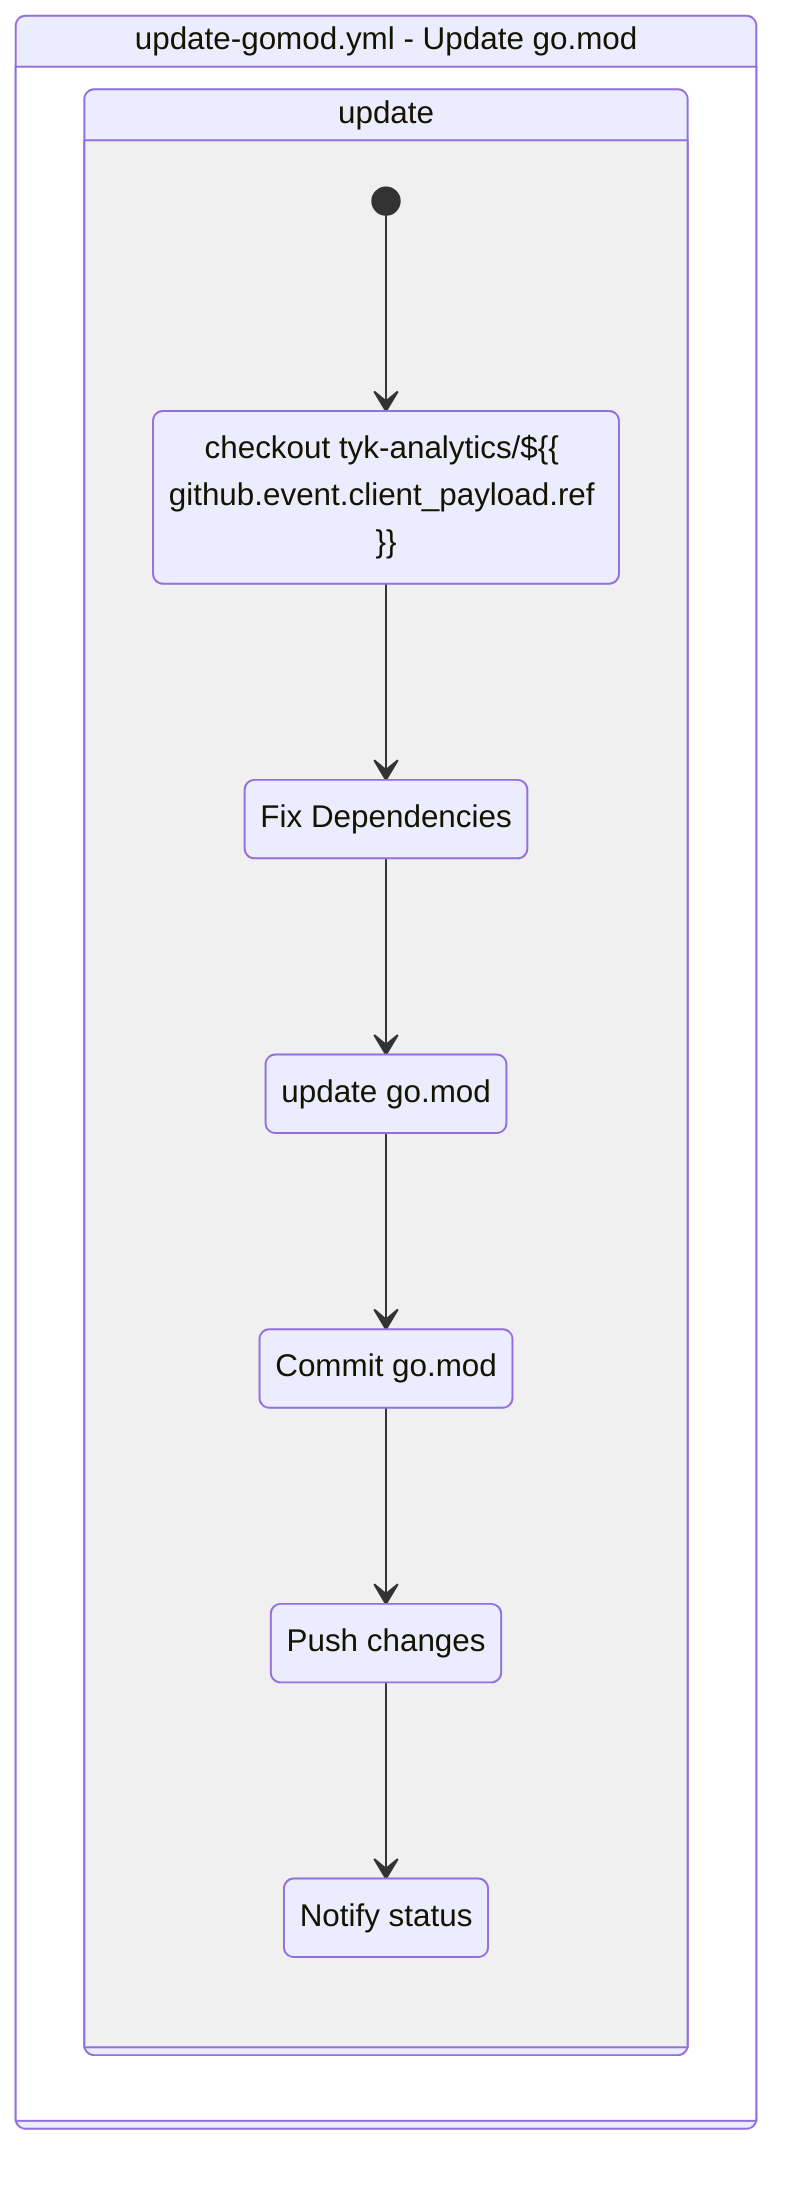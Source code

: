 stateDiagram-v2
    workflow : update-gomod.yml - Update go.mod
    state workflow {
        update: update
        state update {
            [*] --> step0update
            step0update : checkout tyk-analytics/${{ github.event.client_payload.ref }}
            step0update --> step2update
            step2update : Fix Dependencies
            step2update --> step3update
            step3update : update go.mod
            step3update --> step4update
            step4update : Commit go.mod
            step4update --> step6update
            step6update : Push changes
            step6update --> step7update
            step7update : Notify status
        }
    }